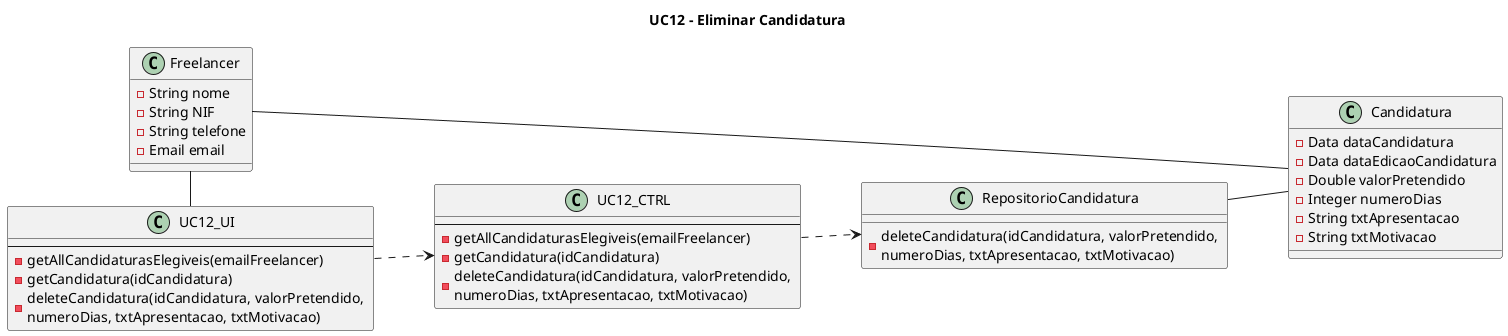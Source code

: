 @startuml
left to right direction

title UC12 - Eliminar Candidatura

class Freelancer {
    -String nome 
    -String NIF
    -String telefone
    -Email email
}

class Candidatura {
    -Data dataCandidatura
    -Data dataEdicaoCandidatura
    -Double valorPretendido
    -Integer numeroDias
    -String txtApresentacao
    -String txtMotivacao
}

class UC12_UI{
    --
    -getAllCandidaturasElegiveis(emailFreelancer)
    -getCandidatura(idCandidatura)
    -deleteCandidatura(idCandidatura, valorPretendido, \nnumeroDias, txtApresentacao, txtMotivacao)    
}

class UC12_CTRL{
    --
    -getAllCandidaturasElegiveis(emailFreelancer)
    -getCandidatura(idCandidatura)
    -deleteCandidatura(idCandidatura, valorPretendido, \nnumeroDias, txtApresentacao, txtMotivacao)   
}

class RepositorioCandidatura {
    -deleteCandidatura(idCandidatura, valorPretendido, \nnumeroDias, txtApresentacao, txtMotivacao)
}

UC12_UI ..> UC12_CTRL
UC12_CTRL ..> RepositorioCandidatura
RepositorioCandidatura -- Candidatura
Freelancer - UC12_UI
Freelancer - Candidatura
@enduml
